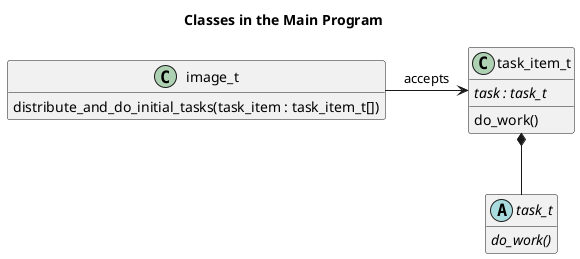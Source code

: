 @startuml
Title "Classes in the Main Program"

hide empty members

abstract class task_t{
  {abstract} do_work()
}
class task_item_t{
  {abstract} task : task_t
  do_work()
}
class image_t{
  distribute_and_do_initial_tasks(task_item : task_item_t[])
}

task_item_t *-down- task_t
image_t -> task_item_t : accepts

@enduml
